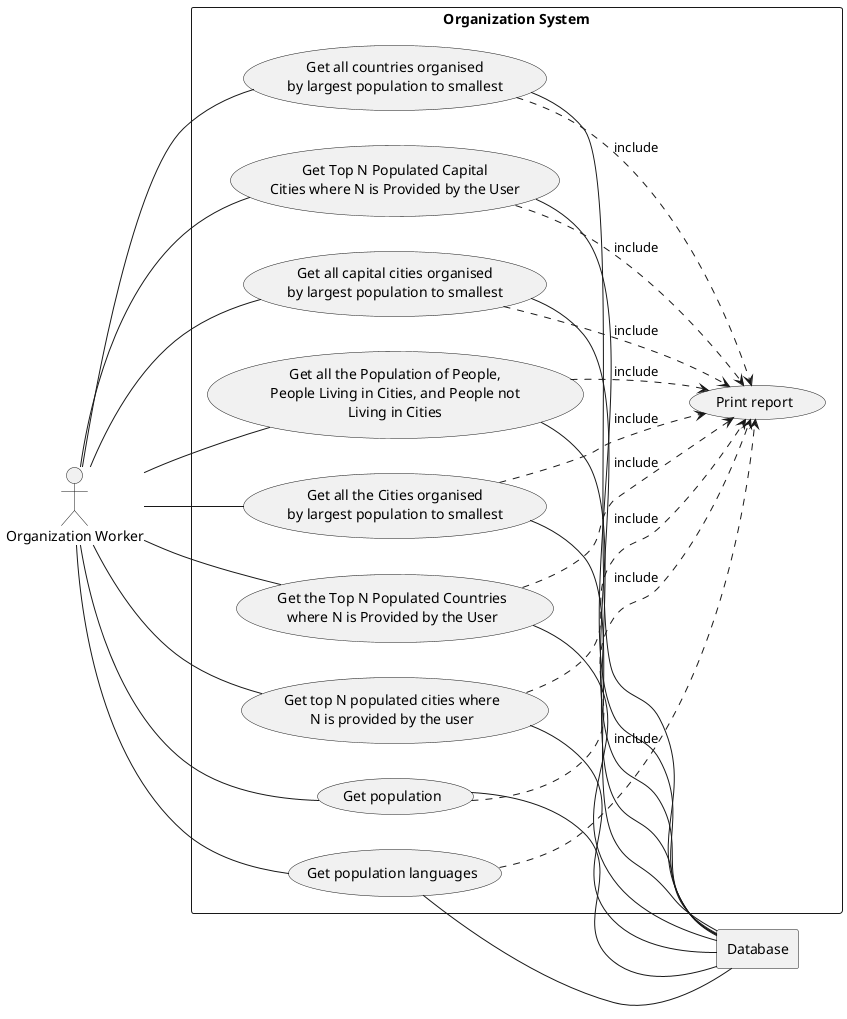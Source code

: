@startuml
left to right direction

actor OW as "Organization Worker"

rectangle Database

rectangle "Organization System" {

    usecase UC1 as "Get all countries organised
    by largest population to smallest"

    usecase UC2 as "Get Top N Populated Capital
    Cities where N is Provided by the User"

    usecase UC3 as "Get all capital cities organised
    by largest population to smallest"

    usecase UC4 as "Get all the Population of People,
    People Living in Cities, and People not
    Living in Cities"

    usecase UC5 as "Get all the Cities organised
    by largest population to smallest"

    usecase UC6 as "Get the Top N Populated Countries
    where N is Provided by the User"

    usecase UC7 as "Get top N populated cities where
    N is provided by the user"

    usecase UC8 as "Get population"

    usecase UC9 as "Get population languages"

    usecase UCa as "Print report"

        OW -- UC1
        UC1 ..> UCa : include
        UC1 -- Database

        OW -- UC2
        UC2 ..> UCa : include
        UC2 -- Database

        OW -- UC3
        UC3 ..> UCa : include
        UC3 -- Database

        OW -- UC4
        UC4 ..> UCa : include
        UC4 -- Database

        OW -- UC5
        UC5 ..> UCa : include
        UC5 -- Database

        OW -- UC6
        UC6 ..> UCa : include
        UC6 -- Database

        OW -- UC7
        UC7 ..> UCa : include
        UC7 -- Database

        OW -- UC8
        UC8 ..> UCa : include
        UC8 -- Database

        OW -- UC9
        UC9 ..> UCa : include
        UC9 -- Database

}

@enduml